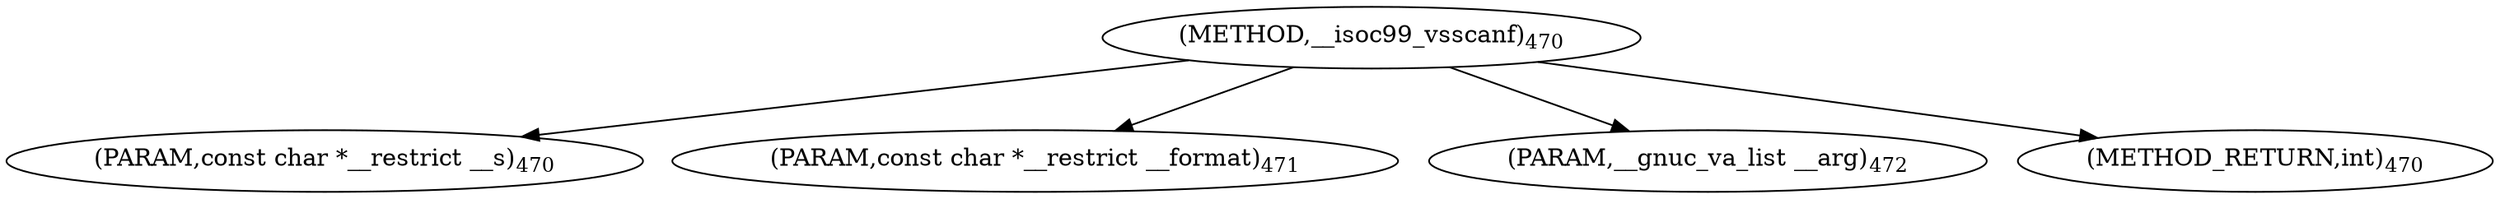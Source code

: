 digraph "__isoc99_vsscanf" {  
"2592" [label = <(METHOD,__isoc99_vsscanf)<SUB>470</SUB>> ]
"2593" [label = <(PARAM,const char *__restrict __s)<SUB>470</SUB>> ]
"2594" [label = <(PARAM,const char *__restrict __format)<SUB>471</SUB>> ]
"2595" [label = <(PARAM,__gnuc_va_list __arg)<SUB>472</SUB>> ]
"2596" [label = <(METHOD_RETURN,int)<SUB>470</SUB>> ]
  "2592" -> "2593" 
  "2592" -> "2594" 
  "2592" -> "2595" 
  "2592" -> "2596" 
}
